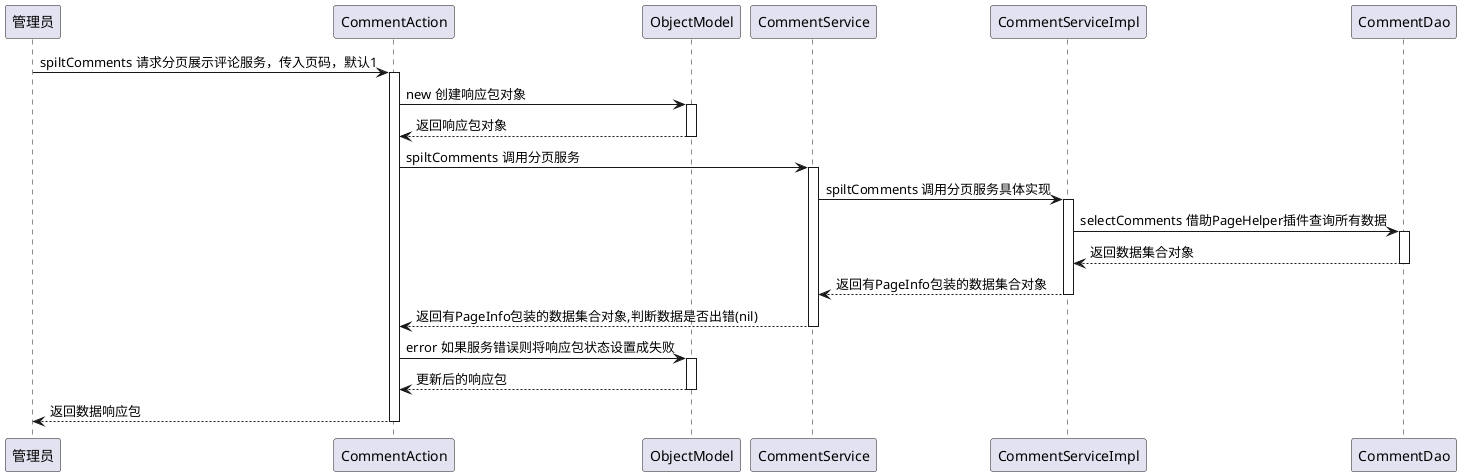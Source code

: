 @startuml
participant 管理员
管理员 -> CommentAction : spiltComments 请求分页展示评论服务，传入页码，默认1
activate CommentAction
CommentAction -> ObjectModel : new 创建响应包对象
activate ObjectModel
ObjectModel --> CommentAction : 返回响应包对象
deactivate ObjectModel
CommentAction -> CommentService : spiltComments 调用分页服务
activate CommentService
CommentService -> CommentServiceImpl : spiltComments 调用分页服务具体实现
activate CommentServiceImpl
CommentServiceImpl -> CommentDao : selectComments 借助PageHelper插件查询所有数据
activate CommentDao
CommentDao --> CommentServiceImpl : 返回数据集合对象
deactivate CommentDao
CommentServiceImpl --> CommentService : 返回有PageInfo包装的数据集合对象
deactivate CommentServiceImpl
CommentService --> CommentAction : 返回有PageInfo包装的数据集合对象,判断数据是否出错(nil)
deactivate CommentService
CommentAction -> ObjectModel : error 如果服务错误则将响应包状态设置成失败
activate ObjectModel
ObjectModel --> CommentAction : 更新后的响应包
deactivate ObjectModel
return 返回数据响应包
@enduml